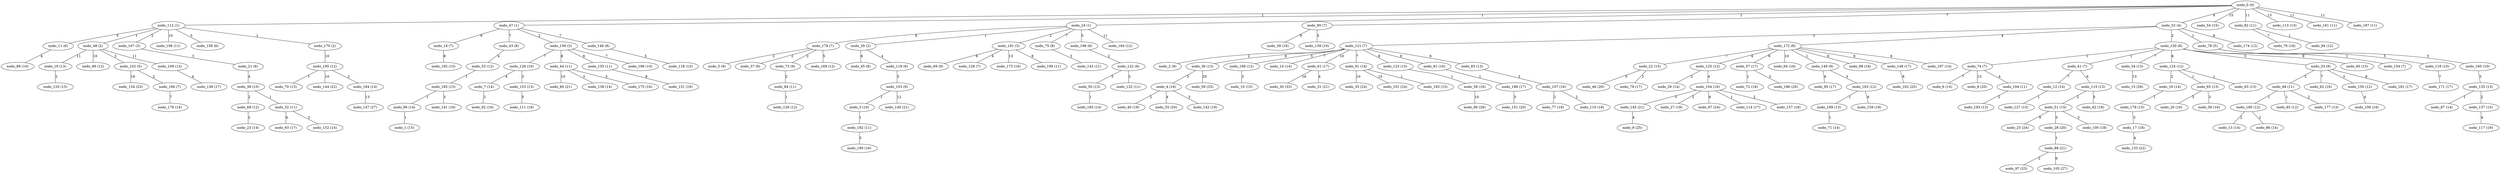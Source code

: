 graph gen_geografico_200_dijkstra {
 "nodo_96 (14)" -- "nodo_1 (15)" [label=1 weight=1]
 "nodo_121 (7)" -- "nodo_2 (9)" [label=2 weight=2]
 "nodo_103 (9)" -- "nodo_3 (10)" [label=1 weight=1]
 "nodo_36 (13)" -- "nodo_4 (16)" [label=3 weight=3]
 "nodo_178 (7)" -- "nodo_5 (9)" [label=2 weight=2]
 "nodo_74 (7)" -- "nodo_6 (14)" [label=7 weight=7]
 "nodo_129 (10)" -- "nodo_7 (14)" [label=4 weight=4]
 "nodo_74 (7)" -- "nodo_8 (20)" [label=13 weight=13]
 "nodo_145 (21)" -- "nodo_9 (25)" [label=4 weight=4]
 "nodo_168 (12)" -- "nodo_10 (15)" [label=3 weight=3]
 "nodo_112 (1)" -- "nodo_11 (6)" [label=5 weight=5]
 "nodo_41 (7)" -- "nodo_12 (14)" [label=7 weight=7]
 "nodo_180 (12)" -- "nodo_13 (14)" [label=2 weight=2]
 "nodo_121 (7)" -- "nodo_14 (14)" [label=7 weight=7]
 "nodo_34 (13)" -- "nodo_15 (26)" [label=13 weight=13]
 "nodo_124 (12)" -- "nodo_16 (14)" [label=2 weight=2]
 "nodo_179 (15)" -- "nodo_17 (18)" [label=3 weight=3]
 "nodo_47 (1)" -- "nodo_18 (7)" [label=6 weight=6]
 "nodo_48 (2)" -- "nodo_19 (13)" [label=11 weight=11]
 "nodo_65 (13)" -- "nodo_20 (16)" [label=3 weight=3]
 "nodo_167 (3)" -- "nodo_21 (6)" [label=3 weight=3]
 "nodo_172 (8)" -- "nodo_22 (15)" [label=7 weight=7]
 "nodo_68 (12)" -- "nodo_23 (14)" [label=2 weight=2]
 "nodo_0 (0)" -- "nodo_24 (1)" [label=1 weight=1]
 "nodo_51 (15)" -- "nodo_25 (24)" [label=9 weight=9]
 "nodo_125 (12)" -- "nodo_26 (14)" [label=2 weight=2]
 "nodo_104 (16)" -- "nodo_27 (18)" [label=2 weight=2]
 "nodo_51 (15)" -- "nodo_28 (20)" [label=5 weight=5]
 "nodo_24 (1)" -- "nodo_29 (2)" [label=1 weight=1]
 "nodo_61 (17)" -- "nodo_30 (33)" [label=16 weight=16]
 "nodo_61 (17)" -- "nodo_31 (21)" [label=4 weight=4]
 "nodo_38 (10)" -- "nodo_32 (11)" [label=1 weight=1]
 "nodo_130 (6)" -- "nodo_33 (9)" [label=3 weight=3]
 "nodo_130 (6)" -- "nodo_34 (13)" [label=7 weight=7]
 "nodo_91 (14)" -- "nodo_35 (24)" [label=10 weight=10]
 "nodo_121 (7)" -- "nodo_36 (13)" [label=6 weight=6]
 "nodo_178 (7)" -- "nodo_37 (9)" [label=2 weight=2]
 "nodo_21 (6)" -- "nodo_38 (10)" [label=4 weight=4]
 "nodo_90 (7)" -- "nodo_39 (16)" [label=9 weight=9]
 "nodo_4 (16)" -- "nodo_40 (18)" [label=2 weight=2]
 "nodo_130 (6)" -- "nodo_41 (7)" [label=1 weight=1]
 "nodo_115 (13)" -- "nodo_42 (18)" [label=5 weight=5]
 "nodo_47 (1)" -- "nodo_43 (8)" [label=7 weight=7]
 "nodo_156 (3)" -- "nodo_44 (11)" [label=8 weight=8]
 "nodo_29 (2)" -- "nodo_45 (8)" [label=6 weight=6]
 "nodo_22 (15)" -- "nodo_46 (20)" [label=5 weight=5]
 "nodo_0 (0)" -- "nodo_47 (1)" [label=1 weight=1]
 "nodo_112 (1)" -- "nodo_48 (2)" [label=1 weight=1]
 "nodo_33 (9)" -- "nodo_49 (11)" [label=2 weight=2]
 "nodo_122 (8)" -- "nodo_50 (13)" [label=5 weight=5]
 "nodo_115 (13)" -- "nodo_51 (15)" [label=2 weight=2]
 "nodo_0 (0)" -- "nodo_52 (4)" [label=4 weight=4]
 "nodo_43 (8)" -- "nodo_53 (12)" [label=4 weight=4]
 "nodo_0 (0)" -- "nodo_54 (15)" [label=15 weight=15]
 "nodo_4 (16)" -- "nodo_55 (20)" [label=4 weight=4]
 "nodo_65 (13)" -- "nodo_56 (16)" [label=3 weight=3]
 "nodo_172 (8)" -- "nodo_57 (17)" [label=9 weight=9]
 "nodo_123 (15)" -- "nodo_58 (16)" [label=1 weight=1]
 "nodo_36 (13)" -- "nodo_59 (33)" [label=20 weight=20]
 "nodo_130 (6)" -- "nodo_60 (15)" [label=9 weight=9]
 "nodo_121 (7)" -- "nodo_61 (17)" [label=10 weight=10]
 "nodo_33 (9)" -- "nodo_62 (16)" [label=7 weight=7]
 "nodo_124 (12)" -- "nodo_63 (13)" [label=1 weight=1]
 "nodo_172 (8)" -- "nodo_64 (18)" [label=10 weight=10]
 "nodo_124 (12)" -- "nodo_65 (13)" [label=1 weight=1]
 "nodo_58 (16)" -- "nodo_66 (26)" [label=10 weight=10]
 "nodo_104 (16)" -- "nodo_67 (24)" [label=8 weight=8]
 "nodo_38 (10)" -- "nodo_68 (12)" [label=2 weight=2]
 "nodo_191 (3)" -- "nodo_69 (9)" [label=6 weight=6]
 "nodo_195 (12)" -- "nodo_70 (13)" [label=1 weight=1]
 "nodo_189 (13)" -- "nodo_71 (14)" [label=1 weight=1]
 "nodo_57 (17)" -- "nodo_72 (18)" [label=1 weight=1]
 "nodo_178 (7)" -- "nodo_73 (9)" [label=2 weight=2]
 "nodo_130 (6)" -- "nodo_74 (7)" [label=1 weight=1]
 "nodo_24 (1)" -- "nodo_75 (8)" [label=7 weight=7]
 "nodo_82 (11)" -- "nodo_76 (18)" [label=7 weight=7]
 "nodo_107 (16)" -- "nodo_77 (18)" [label=2 weight=2]
 "nodo_52 (4)" -- "nodo_78 (5)" [label=1 weight=1]
 "nodo_22 (15)" -- "nodo_79 (17)" [label=2 weight=2]
 "nodo_44 (11)" -- "nodo_80 (21)" [label=10 weight=10]
 "nodo_121 (7)" -- "nodo_81 (16)" [label=9 weight=9]
 "nodo_0 (0)" -- "nodo_82 (11)" [label=11 weight=11]
 "nodo_121 (7)" -- "nodo_83 (13)" [label=6 weight=6]
 "nodo_73 (9)" -- "nodo_84 (11)" [label=2 weight=2]
 "nodo_49 (11)" -- "nodo_85 (12)" [label=1 weight=1]
 "nodo_180 (12)" -- "nodo_86 (14)" [label=2 weight=2]
 "nodo_135 (13)" -- "nodo_87 (14)" [label=1 weight=1]
 "nodo_28 (20)" -- "nodo_88 (21)" [label=1 weight=1]
 "nodo_11 (6)" -- "nodo_89 (10)" [label=4 weight=4]
 "nodo_0 (0)" -- "nodo_90 (7)" [label=7 weight=7]
 "nodo_121 (7)" -- "nodo_91 (14)" [label=7 weight=7]
 "nodo_7 (14)" -- "nodo_92 (16)" [label=2 weight=2]
 "nodo_32 (11)" -- "nodo_93 (17)" [label=6 weight=6]
 "nodo_82 (11)" -- "nodo_94 (12)" [label=1 weight=1]
 "nodo_149 (9)" -- "nodo_95 (17)" [label=8 weight=8]
 "nodo_185 (13)" -- "nodo_96 (14)" [label=1 weight=1]
 "nodo_88 (21)" -- "nodo_97 (23)" [label=2 weight=2]
 "nodo_172 (8)" -- "nodo_98 (16)" [label=8 weight=8]
 "nodo_48 (2)" -- "nodo_99 (12)" [label=10 weight=10]
 "nodo_51 (15)" -- "nodo_100 (18)" [label=3 weight=3]
 "nodo_91 (14)" -- "nodo_101 (24)" [label=10 weight=10]
 "nodo_48 (2)" -- "nodo_102 (5)" [label=3 weight=3]
 "nodo_119 (6)" -- "nodo_103 (9)" [label=3 weight=3]
 "nodo_125 (12)" -- "nodo_104 (16)" [label=4 weight=4]
 "nodo_88 (21)" -- "nodo_105 (27)" [label=6 weight=6]
 "nodo_150 (12)" -- "nodo_106 (16)" [label=4 weight=4]
 "nodo_83 (13)" -- "nodo_107 (16)" [label=3 weight=3]
 "nodo_112 (1)" -- "nodo_108 (11)" [label=10 weight=10]
 "nodo_48 (2)" -- "nodo_109 (13)" [label=11 weight=11]
 "nodo_107 (16)" -- "nodo_110 (18)" [label=2 weight=2]
 "nodo_153 (13)" -- "nodo_111 (18)" [label=5 weight=5]
 "nodo_0 (0)" -- "nodo_112 (1)" [label=1 weight=1]
 "nodo_0 (0)" -- "nodo_113 (13)" [label=13 weight=13]
 "nodo_104 (16)" -- "nodo_114 (17)" [label=1 weight=1]
 "nodo_41 (7)" -- "nodo_115 (13)" [label=6 weight=6]
 "nodo_78 (5)" -- "nodo_116 (10)" [label=5 weight=5]
 "nodo_137 (15)" -- "nodo_117 (19)" [label=4 weight=4]
 "nodo_146 (8)" -- "nodo_118 (13)" [label=5 weight=5]
 "nodo_29 (2)" -- "nodo_119 (6)" [label=4 weight=4]
 "nodo_19 (13)" -- "nodo_120 (15)" [label=2 weight=2]
 "nodo_52 (4)" -- "nodo_121 (7)" [label=3 weight=3]
 "nodo_196 (6)" -- "nodo_122 (8)" [label=2 weight=2]
 "nodo_121 (7)" -- "nodo_123 (15)" [label=8 weight=8]
 "nodo_130 (6)" -- "nodo_124 (12)" [label=6 weight=6]
 "nodo_172 (8)" -- "nodo_125 (12)" [label=4 weight=4]
 "nodo_84 (11)" -- "nodo_126 (12)" [label=1 weight=1]
 "nodo_12 (14)" -- "nodo_127 (15)" [label=1 weight=1]
 "nodo_191 (3)" -- "nodo_128 (7)" [label=4 weight=4]
 "nodo_156 (3)" -- "nodo_129 (10)" [label=7 weight=7]
 "nodo_52 (4)" -- "nodo_130 (6)" [label=2 weight=2]
 "nodo_155 (11)" -- "nodo_131 (19)" [label=8 weight=8]
 "nodo_122 (8)" -- "nodo_132 (11)" [label=3 weight=3]
 "nodo_17 (18)" -- "nodo_133 (22)" [label=4 weight=4]
 "nodo_102 (5)" -- "nodo_134 (23)" [label=18 weight=18]
 "nodo_160 (10)" -- "nodo_135 (13)" [label=3 weight=3]
 "nodo_109 (13)" -- "nodo_136 (17)" [label=4 weight=4]
 "nodo_135 (13)" -- "nodo_137 (15)" [label=2 weight=2]
 "nodo_44 (11)" -- "nodo_138 (14)" [label=3 weight=3]
 "nodo_90 (7)" -- "nodo_139 (10)" [label=3 weight=3]
 "nodo_103 (9)" -- "nodo_140 (21)" [label=12 weight=12]
 "nodo_185 (13)" -- "nodo_141 (16)" [label=3 weight=3]
 "nodo_4 (16)" -- "nodo_142 (19)" [label=3 weight=3]
 "nodo_75 (8)" -- "nodo_143 (11)" [label=3 weight=3]
 "nodo_195 (12)" -- "nodo_144 (22)" [label=10 weight=10]
 "nodo_104 (16)" -- "nodo_145 (21)" [label=5 weight=5]
 "nodo_47 (1)" -- "nodo_146 (8)" [label=7 weight=7]
 "nodo_184 (14)" -- "nodo_147 (27)" [label=13 weight=13]
 "nodo_172 (8)" -- "nodo_148 (17)" [label=9 weight=9]
 "nodo_172 (8)" -- "nodo_149 (9)" [label=1 weight=1]
 "nodo_33 (9)" -- "nodo_150 (12)" [label=3 weight=3]
 "nodo_188 (17)" -- "nodo_151 (20)" [label=3 weight=3]
 "nodo_32 (11)" -- "nodo_152 (14)" [label=3 weight=3]
 "nodo_129 (10)" -- "nodo_153 (13)" [label=3 weight=3]
 "nodo_130 (6)" -- "nodo_154 (7)" [label=1 weight=1]
 "nodo_156 (3)" -- "nodo_155 (11)" [label=8 weight=8]
 "nodo_47 (1)" -- "nodo_156 (3)" [label=2 weight=2]
 "nodo_104 (16)" -- "nodo_157 (18)" [label=2 weight=2]
 "nodo_112 (1)" -- "nodo_158 (6)" [label=5 weight=5]
 "nodo_163 (12)" -- "nodo_159 (18)" [label=6 weight=6]
 "nodo_78 (5)" -- "nodo_160 (10)" [label=5 weight=5]
 "nodo_0 (0)" -- "nodo_161 (11)" [label=11 weight=11]
 "nodo_148 (17)" -- "nodo_162 (25)" [label=8 weight=8]
 "nodo_149 (9)" -- "nodo_163 (12)" [label=3 weight=3]
 "nodo_24 (1)" -- "nodo_164 (12)" [label=11 weight=11]
 "nodo_50 (13)" -- "nodo_165 (14)" [label=1 weight=1]
 "nodo_102 (5)" -- "nodo_166 (7)" [label=2 weight=2]
 "nodo_112 (1)" -- "nodo_167 (3)" [label=2 weight=2]
 "nodo_121 (7)" -- "nodo_168 (12)" [label=5 weight=5]
 "nodo_178 (7)" -- "nodo_169 (12)" [label=5 weight=5]
 "nodo_112 (1)" -- "nodo_170 (2)" [label=1 weight=1]
 "nodo_116 (10)" -- "nodo_171 (17)" [label=7 weight=7]
 "nodo_52 (4)" -- "nodo_172 (8)" [label=4 weight=4]
 "nodo_191 (3)" -- "nodo_173 (16)" [label=13 weight=13]
 "nodo_52 (4)" -- "nodo_174 (12)" [label=8 weight=8]
 "nodo_44 (11)" -- "nodo_175 (16)" [label=5 weight=5]
 "nodo_166 (7)" -- "nodo_176 (14)" [label=7 weight=7]
 "nodo_49 (11)" -- "nodo_177 (13)" [label=2 weight=2]
 "nodo_24 (1)" -- "nodo_178 (7)" [label=6 weight=6]
 "nodo_16 (14)" -- "nodo_179 (15)" [label=1 weight=1]
 "nodo_49 (11)" -- "nodo_180 (12)" [label=1 weight=1]
 "nodo_33 (9)" -- "nodo_181 (17)" [label=8 weight=8]
 "nodo_3 (10)" -- "nodo_182 (11)" [label=1 weight=1]
 "nodo_91 (14)" -- "nodo_183 (15)" [label=1 weight=1]
 "nodo_195 (12)" -- "nodo_184 (14)" [label=2 weight=2]
 "nodo_53 (12)" -- "nodo_185 (13)" [label=1 weight=1]
 "nodo_57 (17)" -- "nodo_186 (20)" [label=3 weight=3]
 "nodo_0 (0)" -- "nodo_187 (11)" [label=11 weight=11]
 "nodo_81 (16)" -- "nodo_188 (17)" [label=1 weight=1]
 "nodo_163 (12)" -- "nodo_189 (13)" [label=1 weight=1]
 "nodo_182 (11)" -- "nodo_190 (16)" [label=5 weight=5]
 "nodo_24 (1)" -- "nodo_191 (3)" [label=2 weight=2]
 "nodo_18 (7)" -- "nodo_192 (15)" [label=8 weight=8]
 "nodo_194 (11)" -- "nodo_193 (13)" [label=2 weight=2]
 "nodo_74 (7)" -- "nodo_194 (11)" [label=4 weight=4]
 "nodo_170 (2)" -- "nodo_195 (12)" [label=10 weight=10]
 "nodo_24 (1)" -- "nodo_196 (6)" [label=5 weight=5]
 "nodo_172 (8)" -- "nodo_197 (14)" [label=6 weight=6]
 "nodo_156 (3)" -- "nodo_198 (10)" [label=7 weight=7]
 "nodo_191 (3)" -- "nodo_199 (11)" [label=8 weight=8]
}